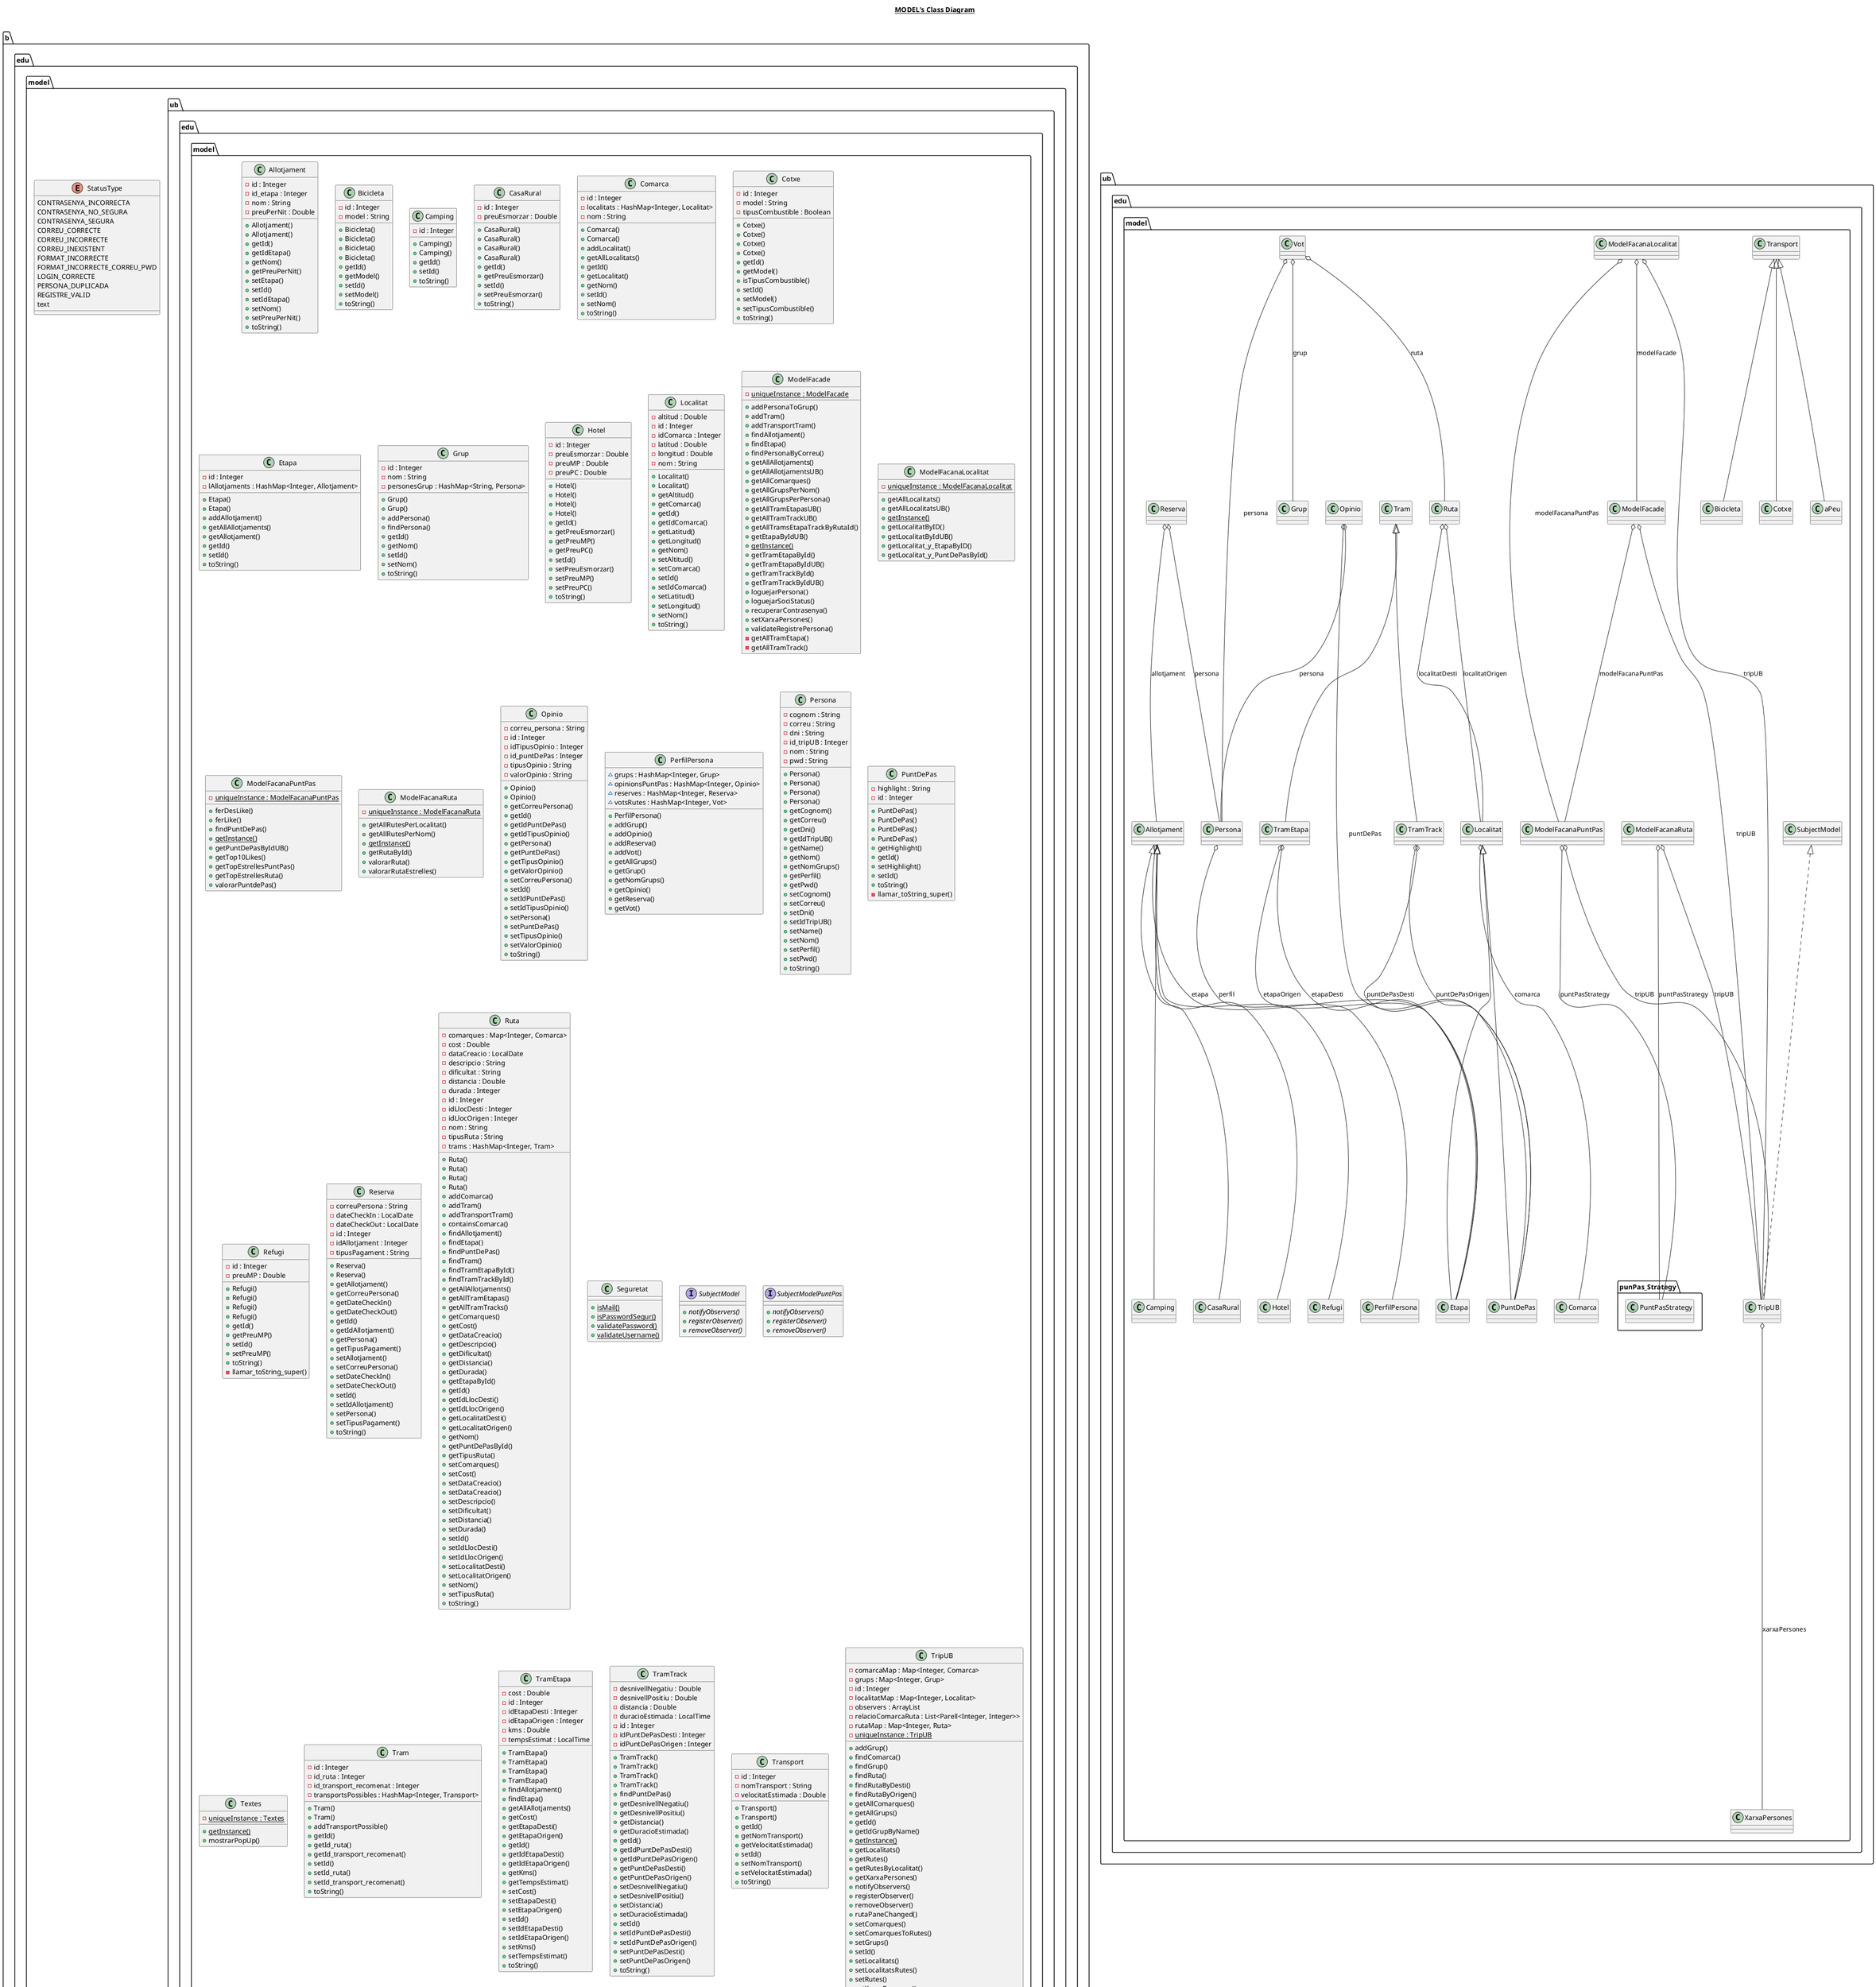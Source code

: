 @startuml

title __MODEL's Class Diagram__\n


    namespace b.edu {
      namespace model {
        class ub.edu.model.Allotjament {
            - id : Integer
            - id_etapa : Integer
            - nom : String
            - preuPerNit : Double
            + Allotjament()
            + Allotjament()
            + getId()
            + getIdEtapa()
            + getNom()
            + getPreuPerNit()
            + setEtapa()
            + setId()
            + setIdEtapa()
            + setNom()
            + setPreuPerNit()
            + toString()
        }
      }
    }

    namespace b.edu {
      namespace model {
        class ub.edu.model.Bicicleta {
            - id : Integer
            - model : String
            + Bicicleta()
            + Bicicleta()
            + Bicicleta()
            + Bicicleta()
            + getId()
            + getModel()
            + setId()
            + setModel()
            + toString()
        }
      }
    }

    namespace b.edu {
      namespace model {
        class ub.edu.model.Camping {
            - id : Integer
            + Camping()
            + Camping()
            + getId()
            + setId()
            + toString()
        }
      }
    }

    namespace b.edu {
      namespace model {
        class ub.edu.model.CasaRural {
            - id : Integer
            - preuEsmorzar : Double
            + CasaRural()
            + CasaRural()
            + CasaRural()
            + CasaRural()
            + getId()
            + getPreuEsmorzar()
            + setId()
            + setPreuEsmorzar()
            + toString()
        }
      }
    }

    namespace b.edu {
      namespace model {
        class ub.edu.model.Comarca {
            - id : Integer
            - localitats : HashMap<Integer, Localitat>
            - nom : String
            + Comarca()
            + Comarca()
            + addLocalitat()
            + getAllLocalitats()
            + getId()
            + getLocalitat()
            + getNom()
            + setId()
            + setNom()
            + toString()
        }
      }
    }

    namespace b.edu {
      namespace model {
        class ub.edu.model.Cotxe {
            - id : Integer
            - model : String
            - tipusCombustible : Boolean
            + Cotxe()
            + Cotxe()
            + Cotxe()
            + Cotxe()
            + getId()
            + getModel()
            + isTipusCombustible()
            + setId()
            + setModel()
            + setTipusCombustible()
            + toString()
        }
      }
    }

    namespace b.edu {
      namespace model {
        class ub.edu.model.Etapa {
            - id : Integer
            - lAllotjaments : HashMap<Integer, Allotjament>
            + Etapa()
            + Etapa()
            + addAllotjament()
            + getAllAllotjaments()
            + getAllotjament()
            + getId()
            + setId()
            + toString()
        }
      }
    }

    namespace b.edu {
      namespace model {
        class ub.edu.model.Grup {
            - id : Integer
            - nom : String
            - personesGrup : HashMap<String, Persona>
            + Grup()
            + Grup()
            + addPersona()
            + findPersona()
            + getId()
            + getNom()
            + setId()
            + setNom()
            + toString()
        }
      }
    }

    namespace b.edu {
      namespace model {
        class ub.edu.model.Hotel {
            - id : Integer
            - preuEsmorzar : Double
            - preuMP : Double
            - preuPC : Double
            + Hotel()
            + Hotel()
            + Hotel()
            + Hotel()
            + getId()
            + getPreuEsmorzar()
            + getPreuMP()
            + getPreuPC()
            + setId()
            + setPreuEsmorzar()
            + setPreuMP()
            + setPreuPC()
            + toString()
        }
      }
    }

    namespace b.edu {
      namespace model {
        class ub.edu.model.Localitat {
            - altitud : Double
            - id : Integer
            - idComarca : Integer
            - latitud : Double
            - longitud : Double
            - nom : String
            + Localitat()
            + Localitat()
            + getAltitud()
            + getComarca()
            + getId()
            + getIdComarca()
            + getLatitud()
            + getLongitud()
            + getNom()
            + setAltitud()
            + setComarca()
            + setId()
            + setIdComarca()
            + setLatitud()
            + setLongitud()
            + setNom()
            + toString()
        }
      }
    }

    namespace b.edu {
      namespace model {
        class ub.edu.model.ModelFacade {
            {static} - uniqueInstance : ModelFacade
            + addPersonaToGrup()
            + addTram()
            + addTransportTram()
            + findAllotjament()
            + findEtapa()
            + findPersonaByCorreu()
            + getAllAllotjaments()
            + getAllAllotjamentsUB()
            + getAllComarques()
            + getAllGrupsPerNom()
            + getAllGrupsPerPersona()
            + getAllTramEtapasUB()
            + getAllTramTrackUB()
            + getAllTramsEtapaTrackByRutaId()
            + getEtapaByIdUB()
            {static} + getInstance()
            + getTramEtapaById()
            + getTramEtapaByIdUB()
            + getTramTrackById()
            + getTramTrackByIdUB()
            + loguejarPersona()
            + loguejarSociStatus()
            + recuperarContrasenya()
            + setXarxaPersones()
            + validateRegistrePersona()
            - getAllTramEtapa()
            - getAllTramTrack()
        }
      }
    }

    namespace b.edu {
      namespace model {
        class ub.edu.model.ModelFacanaLocalitat {
            {static} - uniqueInstance : ModelFacanaLocalitat
            + getAllLocalitats()
            + getAllLocalitatsUB()
            {static} + getInstance()
            + getLocalitatByID()
            + getLocalitatByIdUB()
            + getLocalitat_y_EtapaByID()
            + getLocalitat_y_PuntDePasById()
        }
      }
    }

    namespace b.edu {
      namespace model {
        class ub.edu.model.ModelFacanaPuntPas {
            {static} - uniqueInstance : ModelFacanaPuntPas
            + ferDesLike()
            + ferLike()
            + findPuntDePas()
            {static} + getInstance()
            + getPuntDePasByIdUB()
            + getTop10Likes()
            + getTopEstrellesPuntPas()
            + getTopEstrellesRuta()
            + valorarPuntdePas()
        }
      }
    }

    namespace b.edu {
      namespace model {
        class ub.edu.model.ModelFacanaRuta {
            {static} - uniqueInstance : ModelFacanaRuta
            + getAllRutesPerLocalitat()
            + getAllRutesPerNom()
            {static} + getInstance()
            + getRutaById()
            + valorarRuta()
            + valorarRutaEstrelles()
        }
      }
    }

    namespace b.edu {
      namespace model {
        class ub.edu.model.Opinio {
            - correu_persona : String
            - id : Integer
            - idTipusOpinio : Integer
            - id_puntDePas : Integer
            - tipusOpinio : String
            - valorOpinio : String
            + Opinio()
            + Opinio()
            + getCorreuPersona()
            + getId()
            + getIdPuntDePas()
            + getIdTipusOpinio()
            + getPersona()
            + getPuntDePas()
            + getTipusOpinio()
            + getValorOpinio()
            + setCorreuPersona()
            + setId()
            + setIdPuntDePas()
            + setIdTipusOpinio()
            + setPersona()
            + setPuntDePas()
            + setTipusOpinio()
            + setValorOpinio()
            + toString()
        }
      }
    }

    namespace b.edu {
      namespace model {
        class ub.edu.model.PerfilPersona {
            ~ grups : HashMap<Integer, Grup>
            ~ opinionsPuntPas : HashMap<Integer, Opinio>
            ~ reserves : HashMap<Integer, Reserva>
            ~ votsRutes : HashMap<Integer, Vot>
            + PerfilPersona()
            + addGrup()
            + addOpinio()
            + addReserva()
            + addVot()
            + getAllGrups()
            + getGrup()
            + getNomGrups()
            + getOpinio()
            + getReserva()
            + getVot()
        }
      }
    }

    namespace b.edu {
      namespace model {
        class ub.edu.model.Persona {
            - cognom : String
            - correu : String
            - dni : String
            - id_tripUB : Integer
            - nom : String
            - pwd : String
            + Persona()
            + Persona()
            + Persona()
            + Persona()
            + getCognom()
            + getCorreu()
            + getDni()
            + getIdTripUB()
            + getName()
            + getNom()
            + getNomGrups()
            + getPerfil()
            + getPwd()
            + setCognom()
            + setCorreu()
            + setDni()
            + setIdTripUB()
            + setName()
            + setNom()
            + setPerfil()
            + setPwd()
            + toString()
        }
      }
    }

    namespace b.edu {
      namespace model {
        class ub.edu.model.PuntDePas {
            - highlight : String
            - id : Integer
            + PuntDePas()
            + PuntDePas()
            + PuntDePas()
            + PuntDePas()
            + getHighlight()
            + getId()
            + setHighlight()
            + setId()
            + toString()
            - llamar_toString_super()
        }
      }
    }

    namespace b.edu {
      namespace model {
        class ub.edu.model.Refugi {
            - id : Integer
            - preuMP : Double
            + Refugi()
            + Refugi()
            + Refugi()
            + Refugi()
            + getId()
            + getPreuMP()
            + setId()
            + setPreuMP()
            + toString()
            - llamar_toString_super()
        }
      }
    }

    namespace b.edu {
      namespace model {
        class ub.edu.model.Reserva {
            - correuPersona : String
            - dateCheckIn : LocalDate
            - dateCheckOut : LocalDate
            - id : Integer
            - idAllotjament : Integer
            - tipusPagament : String
            + Reserva()
            + Reserva()
            + getAllotjament()
            + getCorreuPersona()
            + getDateCheckIn()
            + getDateCheckOut()
            + getId()
            + getIdAllotjament()
            + getPersona()
            + getTipusPagament()
            + setAllotjament()
            + setCorreuPersona()
            + setDateCheckIn()
            + setDateCheckOut()
            + setId()
            + setIdAllotjament()
            + setPersona()
            + setTipusPagament()
            + toString()
        }
      }
    }

    namespace b.edu {
      namespace model {
        class ub.edu.model.Ruta {
            - comarques : Map<Integer, Comarca>
            - cost : Double
            - dataCreacio : LocalDate
            - descripcio : String
            - dificultat : String
            - distancia : Double
            - durada : Integer
            - id : Integer
            - idLlocDesti : Integer
            - idLlocOrigen : Integer
            - nom : String
            - tipusRuta : String
            - trams : HashMap<Integer, Tram>
            + Ruta()
            + Ruta()
            + Ruta()
            + Ruta()
            + addComarca()
            + addTram()
            + addTransportTram()
            + containsComarca()
            + findAllotjament()
            + findEtapa()
            + findPuntDePas()
            + findTram()
            + findTramEtapaById()
            + findTramTrackById()
            + getAllAllotjaments()
            + getAllTramEtapas()
            + getAllTramTracks()
            + getComarques()
            + getCost()
            + getDataCreacio()
            + getDescripcio()
            + getDificultat()
            + getDistancia()
            + getDurada()
            + getEtapaById()
            + getId()
            + getIdLlocDesti()
            + getIdLlocOrigen()
            + getLocalitatDesti()
            + getLocalitatOrigen()
            + getNom()
            + getPuntDePasById()
            + getTipusRuta()
            + setComarques()
            + setCost()
            + setDataCreacio()
            + setDataCreacio()
            + setDescripcio()
            + setDificultat()
            + setDistancia()
            + setDurada()
            + setId()
            + setIdLlocDesti()
            + setIdLlocOrigen()
            + setLocalitatDesti()
            + setLocalitatOrigen()
            + setNom()
            + setTipusRuta()
            + toString()
        }
      }
    }

    namespace b.edu {
      namespace model {
        class ub.edu.model.Seguretat {
            {static} + isMail()
            {static} + isPasswordSegur()
            {static} + validatePassword()
            {static} + validateUsername()
        }
      }
    }

    namespace b.edu {
      namespace model {
        enum StatusType {
          CONTRASENYA_INCORRECTA
          CONTRASENYA_NO_SEGURA
          CONTRASENYA_SEGURA
          CORREU_CORRECTE
          CORREU_INCORRECTE
          CORREU_INEXISTENT
          FORMAT_INCORRECTE
          FORMAT_INCORRECTE_CORREU_PWD
          LOGIN_CORRECTE
          PERSONA_DUPLICADA
          REGISTRE_VALID
          text
        }
      }
    }

    namespace b.edu {
      namespace model {
        interface ub.edu.model.SubjectModel {
            {abstract} + notifyObservers()
            {abstract} + registerObserver()
            {abstract} + removeObserver()
        }
      }
    }

    namespace b.edu {
      namespace model {
        interface ub.edu.model.SubjectModelPuntPas {
            {abstract} + notifyObservers()
            {abstract} + registerObserver()
            {abstract} + removeObserver()
        }
      }
    }

    namespace b.edu {
      namespace model {
        class ub.edu.model.Textes {
            {static} - uniqueInstance : Textes
            {static} + getInstance()
            + mostrarPopUp()
        }
      }
    }

    namespace b.edu {
      namespace model {
        class ub.edu.model.Tram {
            - id : Integer
            - id_ruta : Integer
            - id_transport_recomenat : Integer
            - transportsPossibles : HashMap<Integer, Transport>
            + Tram()
            + Tram()
            + addTransportPossible()
            + getId()
            + getId_ruta()
            + getId_transport_recomenat()
            + setId()
            + setId_ruta()
            + setId_transport_recomenat()
            + toString()
        }
      }
    }

    namespace b.edu {
      namespace model {
        class ub.edu.model.TramEtapa {
            - cost : Double
            - id : Integer
            - idEtapaDesti : Integer
            - idEtapaOrigen : Integer
            - kms : Double
            - tempsEstimat : LocalTime
            + TramEtapa()
            + TramEtapa()
            + TramEtapa()
            + TramEtapa()
            + findAllotjament()
            + findEtapa()
            + getAllAllotjaments()
            + getCost()
            + getEtapaDesti()
            + getEtapaOrigen()
            + getId()
            + getIdEtapaDesti()
            + getIdEtapaOrigen()
            + getKms()
            + getTempsEstimat()
            + setCost()
            + setEtapaDesti()
            + setEtapaOrigen()
            + setId()
            + setIdEtapaDesti()
            + setIdEtapaOrigen()
            + setKms()
            + setTempsEstimat()
            + toString()
        }
      }
    }

    namespace b.edu {
      namespace model {
        class ub.edu.model.TramTrack {
            - desnivellNegatiu : Double
            - desnivellPositiu : Double
            - distancia : Double
            - duracioEstimada : LocalTime
            - id : Integer
            - idPuntDePasDesti : Integer
            - idPuntDePasOrigen : Integer
            + TramTrack()
            + TramTrack()
            + TramTrack()
            + TramTrack()
            + findPuntDePas()
            + getDesnivellNegatiu()
            + getDesnivellPositiu()
            + getDistancia()
            + getDuracioEstimada()
            + getId()
            + getIdPuntDePasDesti()
            + getIdPuntDePasOrigen()
            + getPuntDePasDesti()
            + getPuntDePasOrigen()
            + setDesnivellNegatiu()
            + setDesnivellPositiu()
            + setDistancia()
            + setDuracioEstimada()
            + setId()
            + setIdPuntDePasDesti()
            + setIdPuntDePasOrigen()
            + setPuntDePasDesti()
            + setPuntDePasOrigen()
            + toString()
        }
      }
    }

    namespace b.edu {
      namespace model {
        class ub.edu.model.Transport {
            - id : Integer
            - nomTransport : String
            - velocitatEstimada : Double
            + Transport()
            + Transport()
            + getId()
            + getNomTransport()
            + getVelocitatEstimada()
            + setId()
            + setNomTransport()
            + setVelocitatEstimada()
            + toString()
        }
      }
    }

    namespace b.edu {
      namespace model {
        class ub.edu.model.TripUB {
            - comarcaMap : Map<Integer, Comarca>
            - grups : Map<Integer, Grup>
            - id : Integer
            - localitatMap : Map<Integer, Localitat>
            - observers : ArrayList
            - relacioComarcaRuta : List<Parell<Integer, Integer>>
            - rutaMap : Map<Integer, Ruta>
            {static} - uniqueInstance : TripUB
            + addGrup()
            + findComarca()
            + findGrup()
            + findRuta()
            + findRutaByDesti()
            + findRutaByOrigen()
            + getAllComarques()
            + getAllGrups()
            + getId()
            + getIdGrupByName()
            {static} + getInstance()
            + getLocalitats()
            + getRutes()
            + getRutesByLocalitat()
            + getXarxaPersones()
            + notifyObservers()
            + registerObserver()
            + removeObserver()
            + rutaPaneChanged()
            + setComarques()
            + setComarquesToRutes()
            + setGrups()
            + setId()
            + setLocalitats()
            + setLocalitatsRutes()
            + setRutes()
            + setXarxaPersones()
        }
      }
    }

    namespace b.edu {
      namespace model {
        class ub.edu.model.Vot {
            - correuPersona : String
            - data : LocalDate
            - id : Integer
            - idGrup : Integer
            - idRuta : Integer
            - idTipusVot : Integer
            - tipusVot : String
            - valorVot : String
            + Vot()
            + Vot()
            + Vot()
            + Vot()
            + getCorreuPersona()
            + getData()
            + getGrup()
            + getId()
            + getIdGrup()
            + getIdRuta()
            + getIdTipusVot()
            + getPersona()
            + getRuta()
            + getTipusVot()
            + getValorVot()
            + setCorreuPersona()
            + setData()
            + setGrup()
            + setId()
            + setIdGrup()
            + setIdRuta()
            + setIdTipusVot()
            + setPersona()
            + setRuta()
            + setTipusVot()
            + setValorVot()
            + toString()
        }
      }
    }

    namespace b.edu {
      namespace model {
        class ub.edu.model.XarxaPersones {
            - llista : HashMap<String, Persona>
            + XarxaPersones()
            + XarxaPersones()
            + find()
            + getAllGrupsPerPersona()
        }
      }
    }

    namespace b.edu {
      namespace model {
        class ub.edu.model.aPeu {
            - id : Integer
            + aPeu()
            + aPeu()
            + getId()
            + setId()
            + toString()
        }
      }
    }

  

  ub.edu.model.Allotjament o-- ub.edu.model.Etapa : etapa
  ub.edu.model.Bicicleta -up-|> ub.edu.model.Transport
  ub.edu.model.Camping -up-|> ub.edu.model.Allotjament
  ub.edu.model.CasaRural -up-|> ub.edu.model.Allotjament
  ub.edu.model.Cotxe -up-|> ub.edu.model.Transport
  ub.edu.model.Etapa -up-|> ub.edu.model.Localitat
  ub.edu.model.Hotel -up-|> ub.edu.model.Allotjament
  ub.edu.model.Localitat o-- ub.edu.model.Comarca : comarca
  ub.edu.model.ModelFacade o-- ub.edu.model.ModelFacanaPuntPas : modelFacanaPuntPas
  ub.edu.model.ModelFacade o-- ub.edu.model.TripUB : tripUB
  ub.edu.model.ModelFacanaLocalitat o-- ub.edu.model.ModelFacade : modelFacade
  ub.edu.model.ModelFacanaLocalitat o-- ub.edu.model.ModelFacanaPuntPas : modelFacanaPuntPas
  ub.edu.model.ModelFacanaLocalitat o-- ub.edu.model.TripUB : tripUB
  ub.edu.model.ModelFacanaPuntPas o-- ub.edu.model.punPas_Strategy.PuntPasStrategy : puntPasStrategy
  ub.edu.model.ModelFacanaPuntPas o-- ub.edu.model.TripUB : tripUB
  ub.edu.model.ModelFacanaRuta o-- ub.edu.model.punPas_Strategy.PuntPasStrategy : puntPasStrategy
  ub.edu.model.ModelFacanaRuta o-- ub.edu.model.TripUB : tripUB
  ub.edu.model.Opinio o-- ub.edu.model.Persona : persona
  ub.edu.model.Opinio o-- ub.edu.model.PuntDePas : puntDePas
  ub.edu.model.Persona o-- ub.edu.model.PerfilPersona : perfil
  ub.edu.model.PuntDePas -up-|> ub.edu.model.Localitat
  ub.edu.model.Refugi -up-|> ub.edu.model.Allotjament
  ub.edu.model.Reserva o-- ub.edu.model.Allotjament : allotjament
  ub.edu.model.Reserva o-- ub.edu.model.Persona : persona
  ub.edu.model.Ruta o-- ub.edu.model.Localitat : localitatDesti
  ub.edu.model.Ruta o-- ub.edu.model.Localitat : localitatOrigen
  ub.edu.model.TramEtapa -up-|> ub.edu.model.Tram
  ub.edu.model.TramEtapa o-- ub.edu.model.Etapa : etapaDesti
  ub.edu.model.TramEtapa o-- ub.edu.model.Etapa : etapaOrigen
  ub.edu.model.TramTrack -up-|> ub.edu.model.Tram
  ub.edu.model.TramTrack o-- ub.edu.model.PuntDePas : puntDePasDesti
  ub.edu.model.TramTrack o-- ub.edu.model.PuntDePas : puntDePasOrigen
  ub.edu.model.TripUB .up.|> ub.edu.model.SubjectModel
  ub.edu.model.TripUB o-- ub.edu.model.XarxaPersones : xarxaPersones
  ub.edu.model.Vot o-- ub.edu.model.Grup : grup
  ub.edu.model.Vot o-- ub.edu.model.Persona : persona
  ub.edu.model.Vot o-- ub.edu.model.Ruta : ruta
  ub.edu.model.aPeu -up-|> ub.edu.model.Transport


right footer


PlantUML diagram generated by SketchIt! (https://bitbucket.org/pmesmeur/sketch.it)
For more information about this tool, please contact philippe.mesmeur@gmail.com
endfooter

@enduml
